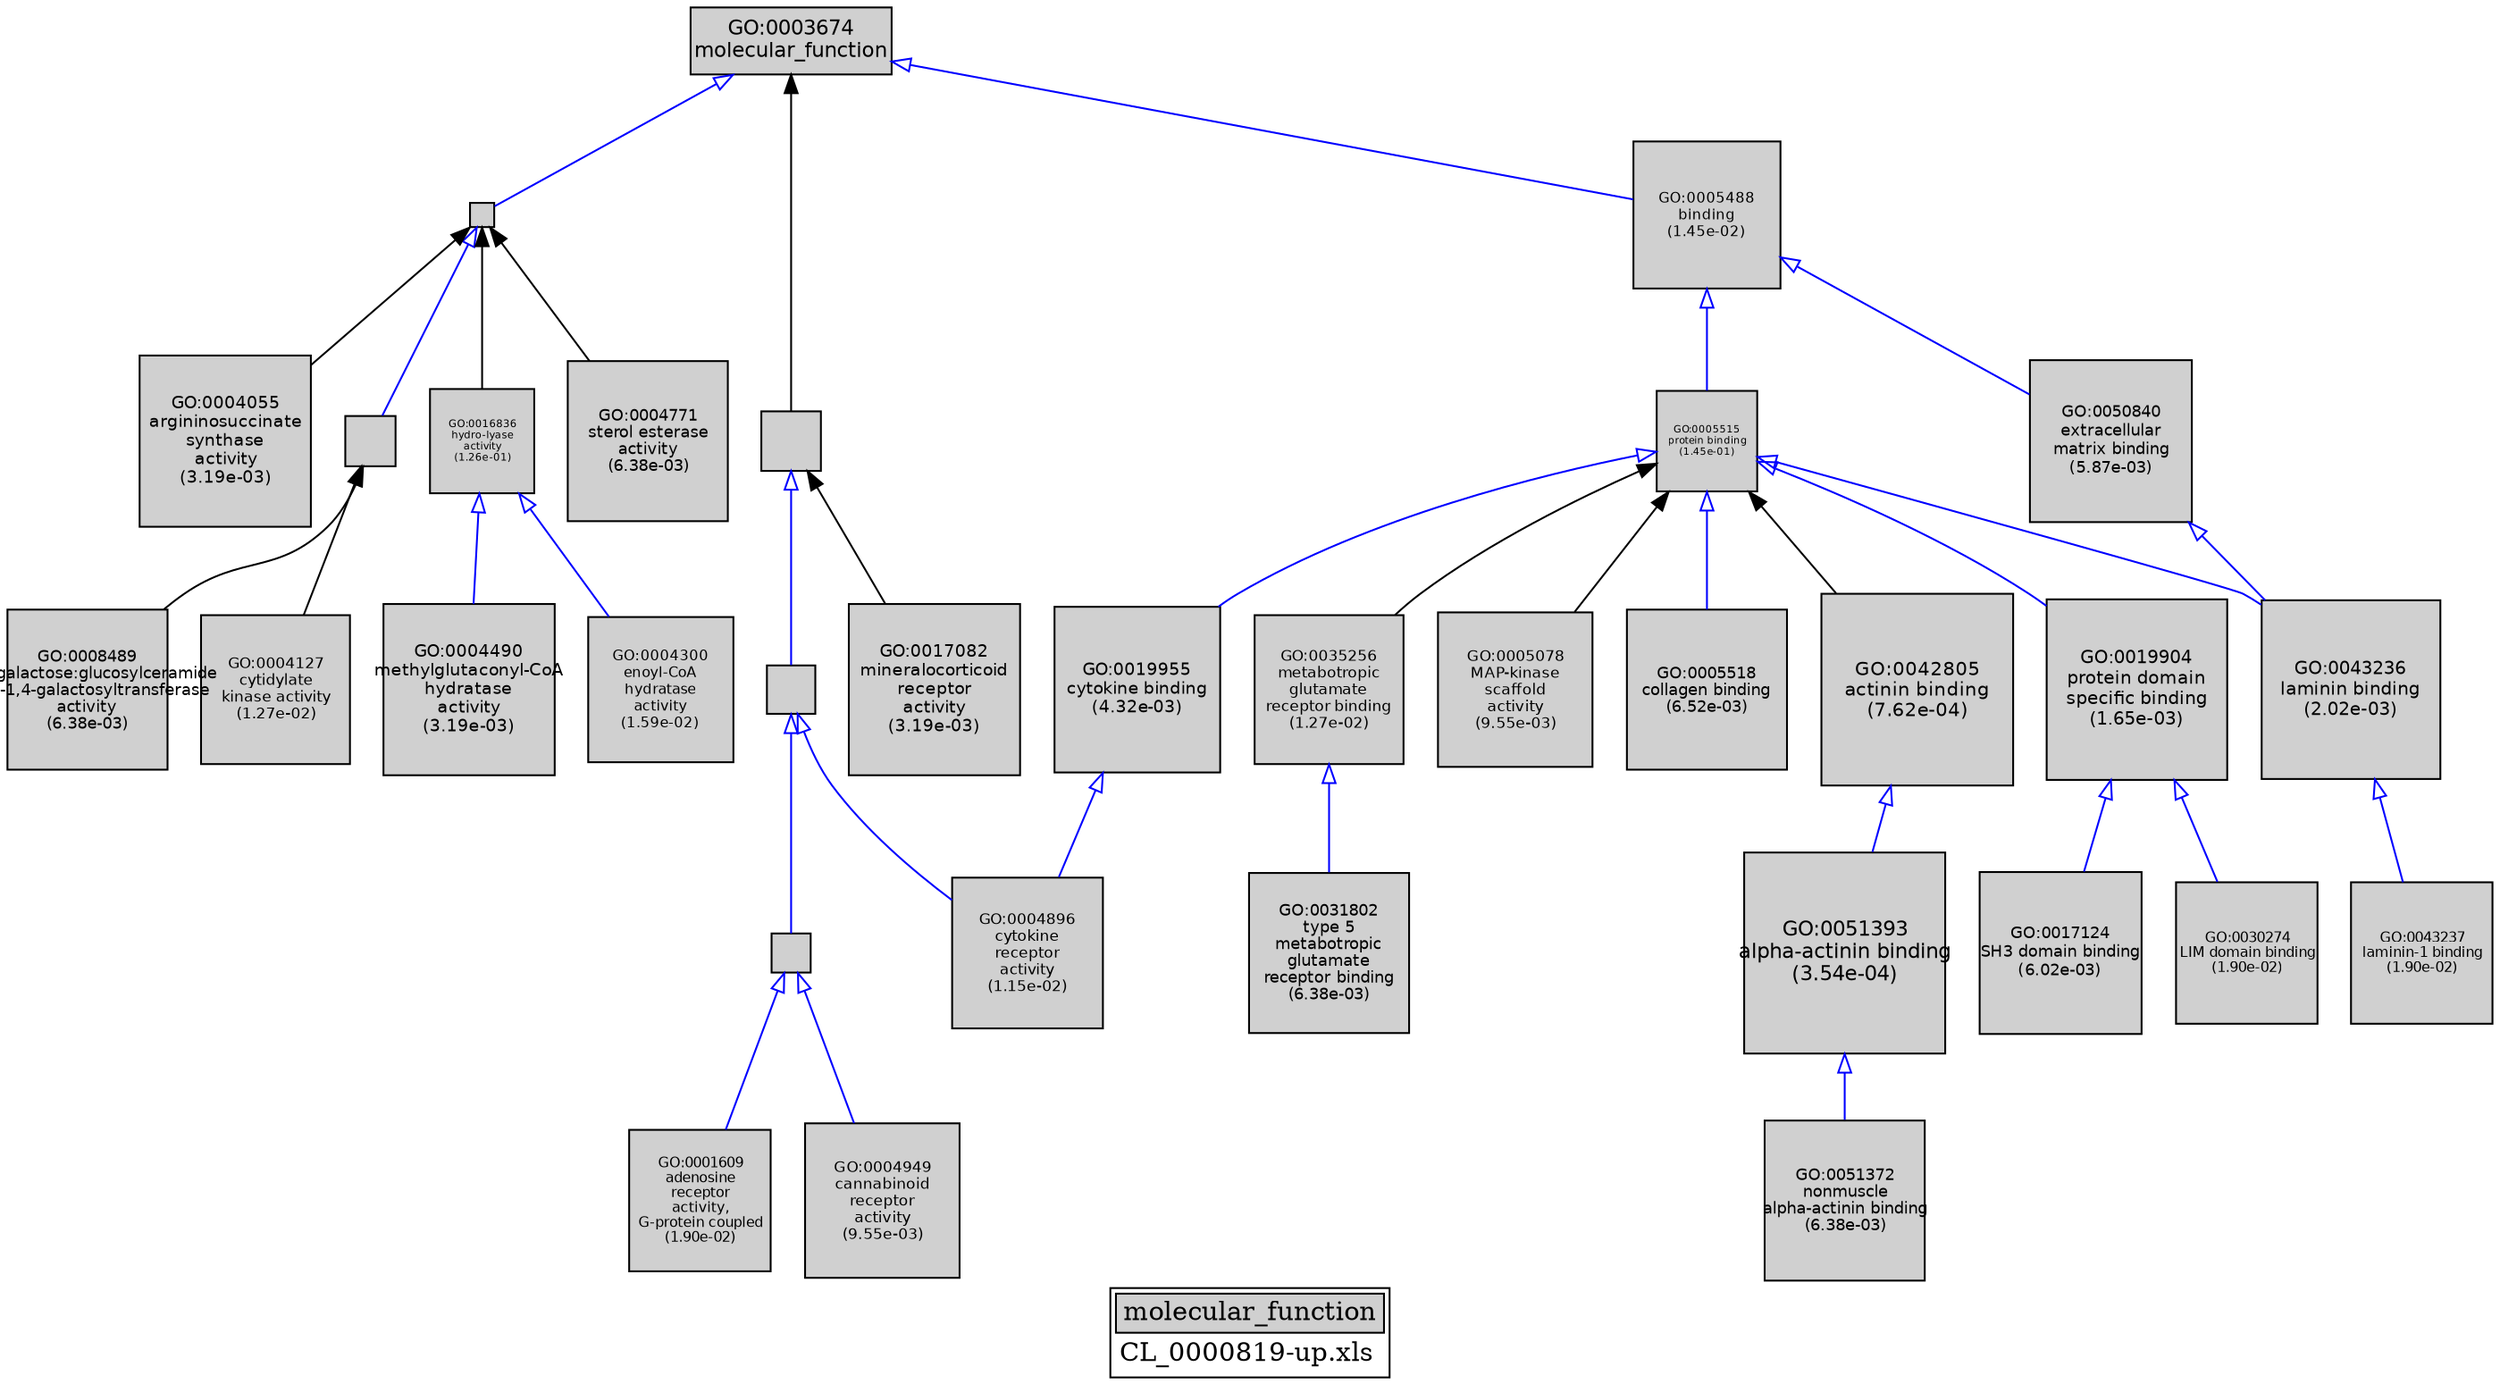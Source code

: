 digraph "molecular_function" {
graph [ bgcolor = "#FFFFFF", label = <<TABLE COLOR="black" BGCOLOR="white"><TR><TD COLSPAN="2" BGCOLOR="#D0D0D0"><FONT COLOR="black">molecular_function</FONT></TD></TR><TR><TD BORDER="0">CL_0000819-up.xls</TD></TR></TABLE>> ];
node [ fontname = "Helvetica" ];

subgraph "nodes" {

node [ style = "filled", fixedsize = "true", width = 1, shape = "box", fontsize = 9, fillcolor = "#D0D0D0", fontcolor = "black", color = "black" ];

"GO:0004930" [ URL = "#GO:0004930", label = "", width = 0.297495987205, shape = "box", height = 0.297495987205 ];
"GO:0017082" [ URL = "#GO:0017082", label = <<TABLE BORDER="0"><TR><TD>GO:0017082<BR/>mineralocorticoid<BR/>receptor<BR/>activity<BR/>(3.19e-03)</TD></TR></TABLE>>, width = 1.27676531743, shape = "box", fontsize = 9.19271028552, height = 1.27676531743 ];
"GO:0004896" [ URL = "#GO:0004896", label = <<TABLE BORDER="0"><TR><TD>GO:0004896<BR/>cytokine<BR/>receptor<BR/>activity<BR/>(1.15e-02)</TD></TR></TABLE>>, width = 1.12619248026, shape = "box", fontsize = 8.10858585786, height = 1.12619248026 ];
"GO:0004888" [ URL = "#GO:0004888", label = "", width = 0.36631516741, shape = "box", height = 0.36631516741 ];
"GO:0030274" [ URL = "#GO:0030274", label = <<TABLE BORDER="0"><TR><TD>GO:0030274<BR/>LIM domain binding<BR/>(1.90e-02)</TD></TR></TABLE>>, width = 1.06168176323, shape = "box", fontsize = 7.64410869526, height = 1.06168176323 ];
"GO:0035256" [ URL = "#GO:0035256", label = <<TABLE BORDER="0"><TR><TD>GO:0035256<BR/>metabotropic<BR/>glutamate<BR/>receptor binding<BR/>(1.27e-02)</TD></TR></TABLE>>, width = 1.1138237907, shape = "box", fontsize = 8.01953129302, height = 1.1138237907 ];
"GO:0043236" [ URL = "#GO:0043236", label = <<TABLE BORDER="0"><TR><TD>GO:0043236<BR/>laminin binding<BR/>(2.02e-03)</TD></TR></TABLE>>, width = 1.32652398224, shape = "box", fontsize = 9.55097267214, height = 1.32652398224 ];
"GO:0042805" [ URL = "#GO:0042805", label = <<TABLE BORDER="0"><TR><TD>GO:0042805<BR/>actinin binding<BR/>(7.62e-04)</TD></TR></TABLE>>, width = 1.42629116603, shape = "box", fontsize = 10.2692963954, height = 1.42629116603 ];
"GO:0050840" [ URL = "#GO:0050840", label = <<TABLE BORDER="0"><TR><TD>GO:0050840<BR/>extracellular<BR/>matrix binding<BR/>(5.87e-03)</TD></TR></TABLE>>, width = 1.20768853381, shape = "box", fontsize = 8.69535744346, height = 1.20768853381 ];
"GO:0016740" [ URL = "#GO:0016740", label = "", width = 0.373122710633, shape = "box", height = 0.373122710633 ];
"GO:0031802" [ URL = "#GO:0031802", label = <<TABLE BORDER="0"><TR><TD>GO:0031802<BR/>type 5<BR/>metabotropic<BR/>glutamate<BR/>receptor binding<BR/>(6.38e-03)</TD></TR></TABLE>>, width = 1.19797593078, shape = "box", fontsize = 8.62542670162, height = 1.19797593078 ];
"GO:0003824" [ URL = "#GO:0003824", label = "", width = 0.178971411301, shape = "box", height = 0.178971411301 ];
"GO:0005488" [ URL = "#GO:0005488", label = <<TABLE BORDER="0"><TR><TD>GO:0005488<BR/>binding<BR/>(1.45e-02)</TD></TR></TABLE>>, width = 1.09713738688, shape = "box", fontsize = 7.89938918554, height = 1.09713738688 ];
"GO:0004300" [ URL = "#GO:0004300", label = <<TABLE BORDER="0"><TR><TD>GO:0004300<BR/>enoyl-CoA<BR/>hydratase<BR/>activity<BR/>(1.59e-02)</TD></TR></TABLE>>, width = 1.08541755748, shape = "box", fontsize = 7.81500641387, height = 1.08541755748 ];
"GO:0017124" [ URL = "#GO:0017124", label = <<TABLE BORDER="0"><TR><TD>GO:0017124<BR/>SH3 domain binding<BR/>(6.02e-03)</TD></TR></TABLE>>, width = 1.20484877681, shape = "box", fontsize = 8.67491119303, height = 1.20484877681 ];
"GO:0038023" [ URL = "#GO:0038023", label = "", width = 0.442268172557, shape = "box", height = 0.442268172557 ];
"GO:0005515" [ URL = "#GO:0005515", label = <<TABLE BORDER="0"><TR><TD>GO:0005515<BR/>protein binding<BR/>(1.45e-01)</TD></TR></TABLE>>, width = 0.744290138884, shape = "box", fontsize = 5.35888899997, height = 0.744290138884 ];
"GO:0016836" [ URL = "#GO:0016836", label = <<TABLE BORDER="0"><TR><TD>GO:0016836<BR/>hydro-lyase<BR/>activity<BR/>(1.26e-01)</TD></TR></TABLE>>, width = 0.770876464054, shape = "box", fontsize = 5.55031054119, height = 0.770876464054 ];
"GO:0004490" [ URL = "#GO:0004490", label = <<TABLE BORDER="0"><TR><TD>GO:0004490<BR/>methylglutaconyl-CoA<BR/>hydratase<BR/>activity<BR/>(3.19e-03)</TD></TR></TABLE>>, width = 1.27676531743, shape = "box", fontsize = 9.19271028552, height = 1.27676531743 ];
"GO:0051372" [ URL = "#GO:0051372", label = <<TABLE BORDER="0"><TR><TD>GO:0051372<BR/>nonmuscle<BR/>alpha-actinin binding<BR/>(6.38e-03)</TD></TR></TABLE>>, width = 1.19797593078, shape = "box", fontsize = 8.62542670162, height = 1.19797593078 ];
"GO:0004949" [ URL = "#GO:0004949", label = <<TABLE BORDER="0"><TR><TD>GO:0004949<BR/>cannabinoid<BR/>receptor<BR/>activity<BR/>(9.55e-03)</TD></TR></TABLE>>, width = 1.14946563276, shape = "box", fontsize = 8.27615255587, height = 1.14946563276 ];
"GO:0001609" [ URL = "#GO:0001609", label = <<TABLE BORDER="0"><TR><TD>GO:0001609<BR/>adenosine<BR/>receptor<BR/>activity,<BR/>G-protein coupled<BR/>(1.90e-02)</TD></TR></TABLE>>, width = 1.06168176323, shape = "box", fontsize = 7.64410869526, height = 1.06168176323 ];
"GO:0005078" [ URL = "#GO:0005078", label = <<TABLE BORDER="0"><TR><TD>GO:0005078<BR/>MAP-kinase<BR/>scaffold<BR/>activity<BR/>(9.55e-03)</TD></TR></TABLE>>, width = 1.14946563276, shape = "box", fontsize = 8.27615255587, height = 1.14946563276 ];
"GO:0004127" [ URL = "#GO:0004127", label = <<TABLE BORDER="0"><TR><TD>GO:0004127<BR/>cytidylate<BR/>kinase activity<BR/>(1.27e-02)</TD></TR></TABLE>>, width = 1.1138237907, shape = "box", fontsize = 8.01953129302, height = 1.1138237907 ];
"GO:0043237" [ URL = "#GO:0043237", label = <<TABLE BORDER="0"><TR><TD>GO:0043237<BR/>laminin-1 binding<BR/>(1.90e-02)</TD></TR></TABLE>>, width = 1.06168176323, shape = "box", fontsize = 7.64410869526, height = 1.06168176323 ];
"GO:0004771" [ URL = "#GO:0004771", label = <<TABLE BORDER="0"><TR><TD>GO:0004771<BR/>sterol esterase<BR/>activity<BR/>(6.38e-03)</TD></TR></TABLE>>, width = 1.19797593078, shape = "box", fontsize = 8.62542670162, height = 1.19797593078 ];
"GO:0003674" [ URL = "#GO:0003674", label = <<TABLE BORDER="0"><TR><TD>GO:0003674<BR/>molecular_function</TD></TR></TABLE>>, width = 1.5, shape = "box", fontsize = 10.8 ];
"GO:0005518" [ URL = "#GO:0005518", label = <<TABLE BORDER="0"><TR><TD>GO:0005518<BR/>collagen binding<BR/>(6.52e-03)</TD></TR></TABLE>>, width = 1.19530059848, shape = "box", fontsize = 8.60616430909, height = 1.19530059848 ];
"GO:0004055" [ URL = "#GO:0004055", label = <<TABLE BORDER="0"><TR><TD>GO:0004055<BR/>argininosuccinate<BR/>synthase<BR/>activity<BR/>(3.19e-03)</TD></TR></TABLE>>, width = 1.27676531743, shape = "box", fontsize = 9.19271028552, height = 1.27676531743 ];
"GO:0019955" [ URL = "#GO:0019955", label = <<TABLE BORDER="0"><TR><TD>GO:0019955<BR/>cytokine binding<BR/>(4.32e-03)</TD></TR></TABLE>>, width = 1.2429750811, shape = "box", fontsize = 8.94942058392, height = 1.2429750811 ];
"GO:0019904" [ URL = "#GO:0019904", label = <<TABLE BORDER="0"><TR><TD>GO:0019904<BR/>protein domain<BR/>specific binding<BR/>(1.65e-03)</TD></TR></TABLE>>, width = 1.34778304276, shape = "box", fontsize = 9.70403790784, height = 1.34778304276 ];
"GO:0051393" [ URL = "#GO:0051393", label = <<TABLE BORDER="0"><TR><TD>GO:0051393<BR/>alpha-actinin binding<BR/>(3.54e-04)</TD></TR></TABLE>>, width = 1.5, shape = "box", fontsize = 10.8, height = 1.5 ];
"GO:0008489" [ URL = "#GO:0008489", label = <<TABLE BORDER="0"><TR><TD>GO:0008489<BR/>UDP-galactose:glucosylceramide<BR/>beta-1,4-galactosyltransferase<BR/>activity<BR/>(6.38e-03)</TD></TR></TABLE>>, width = 1.19797593078, shape = "box", fontsize = 8.62542670162, height = 1.19797593078 ];
}
subgraph "edges" {


edge [ dir = "back", weight = 1 ];
subgraph "regulates" {


edge [ color = "cyan", arrowtail = "none" ];
subgraph "positive" {


edge [ color = "green", arrowtail = "vee" ];
}
subgraph "negative" {


edge [ color = "red", arrowtail = "tee" ];
}
}
subgraph "part_of" {


edge [ color = "purple", arrowtail = "diamond", weight = 2.5 ];
}
subgraph "is_a" {


edge [ color = "blue", arrowtail = "empty", weight = 5.0 ];
"GO:0005515" -> "GO:0019955";
"GO:0016836" -> "GO:0004300";
"GO:0016836" -> "GO:0004490";
"GO:0050840" -> "GO:0043236";
"GO:0005515" -> "GO:0043236";
"GO:0003674" -> "GO:0005488";
"GO:0003824" -> "GO:0016740";
"GO:0003674" -> "GO:0003824";
"GO:0005515" -> "GO:0005518";
"GO:0051393" -> "GO:0051372";
"GO:0035256" -> "GO:0031802";
"GO:0019904" -> "GO:0030274";
"GO:0043236" -> "GO:0043237";
"GO:0004930" -> "GO:0001609";
"GO:0042805" -> "GO:0051393";
"GO:0004888" -> "GO:0004930";
"GO:0019955" -> "GO:0004896";
"GO:0005488" -> "GO:0005515";
"GO:0005488" -> "GO:0050840";
"GO:0019904" -> "GO:0017124";
"GO:0005515" -> "GO:0019904";
"GO:0004930" -> "GO:0004949";
"GO:0004888" -> "GO:0004896";
"GO:0038023" -> "GO:0004888";
}
"GO:0003674" -> "GO:0038023";
"GO:0038023" -> "GO:0017082";
"GO:0016740" -> "GO:0004127";
"GO:0003824" -> "GO:0004055";
"GO:0003824" -> "GO:0016836";
"GO:0005515" -> "GO:0035256";
"GO:0016740" -> "GO:0008489";
"GO:0005515" -> "GO:0042805";
"GO:0003824" -> "GO:0004771";
"GO:0005515" -> "GO:0005078";
}
}
